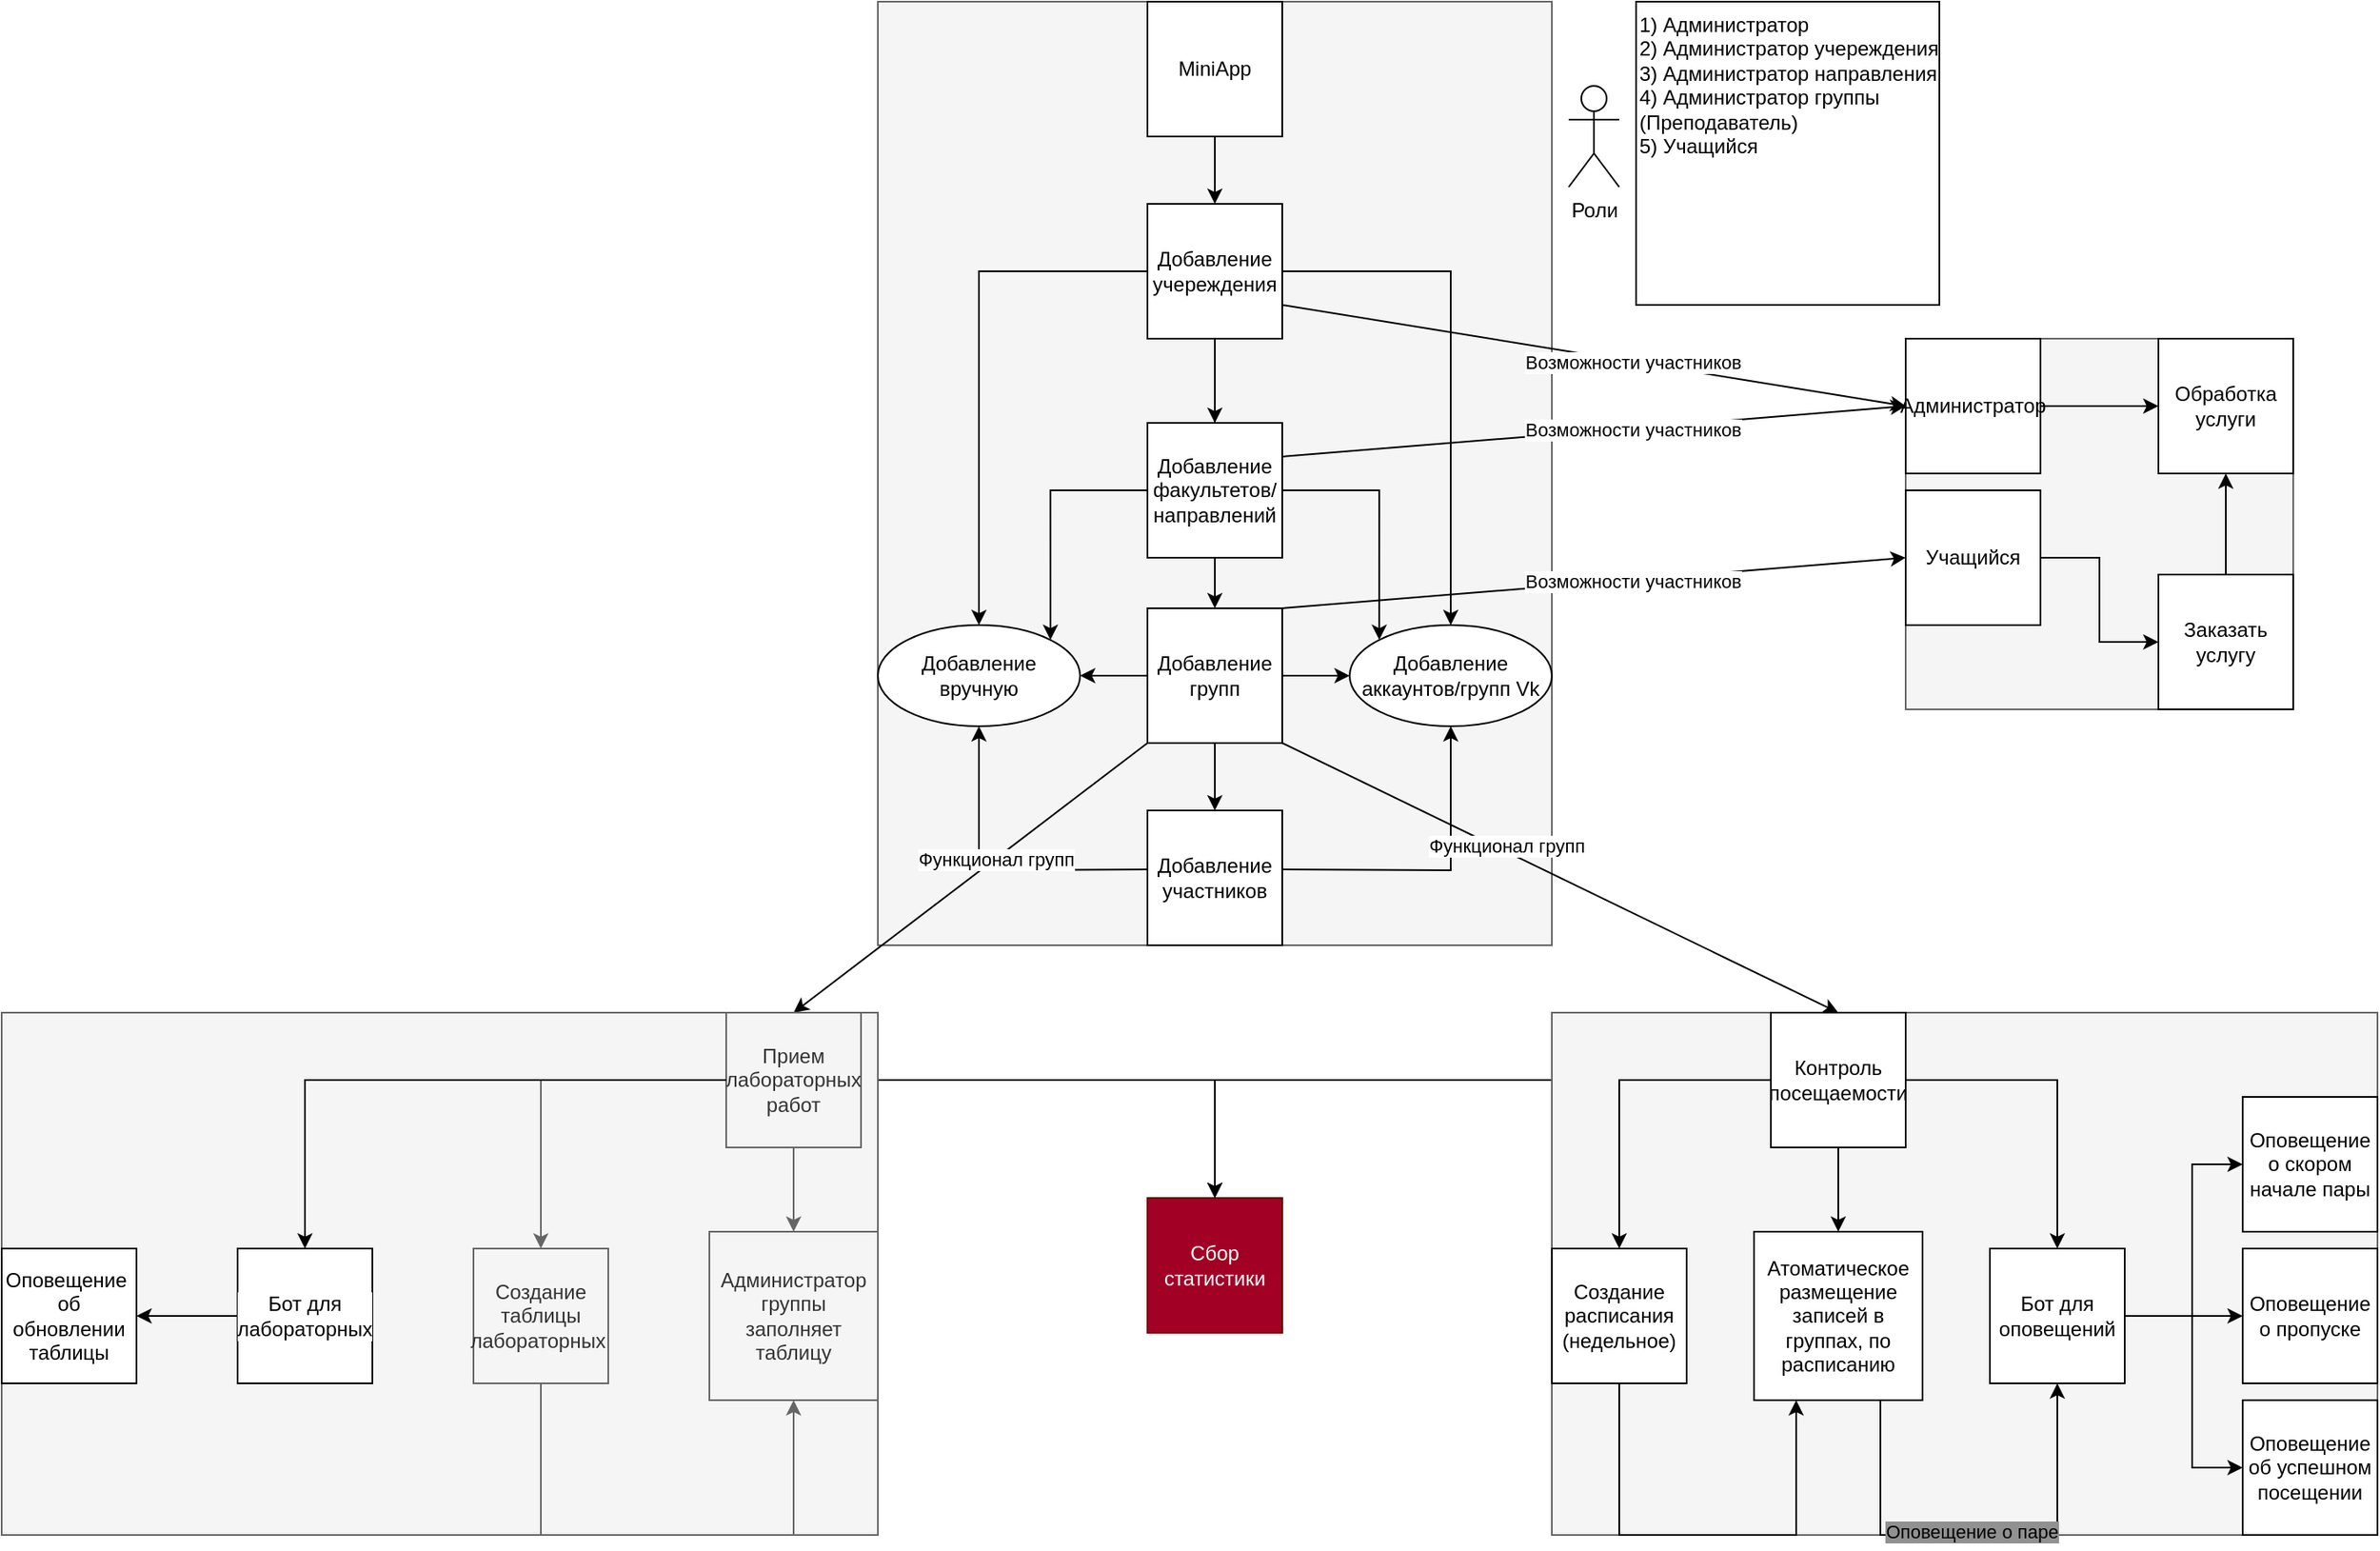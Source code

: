 <mxfile version="20.2.2" type="github">
  <diagram id="y2GmofHORTgDPPZw9UnF" name="Страница 1">
    <mxGraphModel dx="1083" dy="684" grid="1" gridSize="10" guides="1" tooltips="1" connect="1" arrows="1" fold="1" page="1" pageScale="1" pageWidth="2339" pageHeight="3300" math="0" shadow="0">
      <root>
        <mxCell id="0" />
        <mxCell id="1" parent="0" />
        <mxCell id="cjwO3AnnN_CwGR4ci8No-31" value="Роли" style="shape=umlActor;verticalLabelPosition=bottom;verticalAlign=top;html=1;outlineConnect=0;" parent="1" vertex="1">
          <mxGeometry x="1210" y="90" width="30" height="60" as="geometry" />
        </mxCell>
        <mxCell id="cjwO3AnnN_CwGR4ci8No-36" value="&lt;div style=&quot;&quot;&gt;&lt;span style=&quot;background-color: initial;&quot;&gt;1) Администратор&lt;/span&gt;&lt;/div&gt;&lt;div style=&quot;&quot;&gt;&lt;span style=&quot;background-color: initial;&quot;&gt;2) Администратор учереждения&lt;/span&gt;&lt;/div&gt;&lt;div style=&quot;&quot;&gt;&lt;span style=&quot;background-color: initial;&quot;&gt;3) Администратор направления&lt;/span&gt;&lt;/div&gt;&lt;div style=&quot;&quot;&gt;&lt;span style=&quot;background-color: initial;&quot;&gt;4) Администратор группы (Преподаватель)&lt;/span&gt;&lt;/div&gt;&lt;div style=&quot;&quot;&gt;&lt;span style=&quot;background-color: initial;&quot;&gt;5) Учащийся&lt;/span&gt;&lt;/div&gt;" style="whiteSpace=wrap;html=1;aspect=fixed;align=left;verticalAlign=top;" parent="1" vertex="1">
          <mxGeometry x="1250" y="40" width="180" height="180" as="geometry" />
        </mxCell>
        <mxCell id="cjwO3AnnN_CwGR4ci8No-59" value="" style="endArrow=classic;html=1;rounded=0;entryX=0.5;entryY=0;entryDx=0;entryDy=0;exitX=1;exitY=0.5;exitDx=0;exitDy=0;" parent="1" source="cjwO3AnnN_CwGR4ci8No-53" target="cjwO3AnnN_CwGR4ci8No-49" edge="1">
          <mxGeometry width="50" height="50" relative="1" as="geometry">
            <mxPoint x="830" y="790" as="sourcePoint" />
            <mxPoint x="880" y="740" as="targetPoint" />
            <Array as="points">
              <mxPoint x="1000" y="680" />
            </Array>
          </mxGeometry>
        </mxCell>
        <mxCell id="cjwO3AnnN_CwGR4ci8No-49" value="Сбор статистики" style="whiteSpace=wrap;html=1;aspect=fixed;labelBackgroundColor=none;fillColor=#a20025;fontColor=#ffffff;strokeColor=#6F0000;" parent="1" vertex="1">
          <mxGeometry x="960" y="750" width="80" height="80" as="geometry" />
        </mxCell>
        <mxCell id="cjwO3AnnN_CwGR4ci8No-50" value="" style="endArrow=classic;html=1;rounded=0;entryX=0.5;entryY=0;entryDx=0;entryDy=0;exitX=0;exitY=0.5;exitDx=0;exitDy=0;" parent="1" source="cjwO3AnnN_CwGR4ci8No-22" target="cjwO3AnnN_CwGR4ci8No-49" edge="1">
          <mxGeometry width="50" height="50" relative="1" as="geometry">
            <mxPoint x="1210" y="790" as="sourcePoint" />
            <mxPoint x="1260" y="740" as="targetPoint" />
            <Array as="points">
              <mxPoint x="1000" y="680" />
            </Array>
          </mxGeometry>
        </mxCell>
        <mxCell id="cjwO3AnnN_CwGR4ci8No-63" value="" style="group;fillColor=#f5f5f5;strokeColor=#666666;fontColor=#333333;" parent="1" vertex="1" connectable="0">
          <mxGeometry x="1200" y="640" width="490" height="310" as="geometry" />
        </mxCell>
        <mxCell id="cjwO3AnnN_CwGR4ci8No-22" value="Контроль посещаемости" style="whiteSpace=wrap;html=1;aspect=fixed;labelBackgroundColor=none;" parent="cjwO3AnnN_CwGR4ci8No-63" vertex="1">
          <mxGeometry x="130" width="80" height="80" as="geometry" />
        </mxCell>
        <mxCell id="cjwO3AnnN_CwGR4ci8No-25" value="Создание расписания (недельное)" style="whiteSpace=wrap;html=1;aspect=fixed;" parent="cjwO3AnnN_CwGR4ci8No-63" vertex="1">
          <mxGeometry y="140" width="80" height="80" as="geometry" />
        </mxCell>
        <mxCell id="cjwO3AnnN_CwGR4ci8No-26" value="" style="edgeStyle=orthogonalEdgeStyle;rounded=0;orthogonalLoop=1;jettySize=auto;html=1;" parent="cjwO3AnnN_CwGR4ci8No-63" source="cjwO3AnnN_CwGR4ci8No-22" target="cjwO3AnnN_CwGR4ci8No-25" edge="1">
          <mxGeometry relative="1" as="geometry" />
        </mxCell>
        <mxCell id="cjwO3AnnN_CwGR4ci8No-27" value="Бот для оповещений" style="whiteSpace=wrap;html=1;aspect=fixed;" parent="cjwO3AnnN_CwGR4ci8No-63" vertex="1">
          <mxGeometry x="260" y="140" width="80" height="80" as="geometry" />
        </mxCell>
        <mxCell id="cjwO3AnnN_CwGR4ci8No-28" value="" style="edgeStyle=orthogonalEdgeStyle;rounded=0;orthogonalLoop=1;jettySize=auto;html=1;" parent="cjwO3AnnN_CwGR4ci8No-63" source="cjwO3AnnN_CwGR4ci8No-22" target="cjwO3AnnN_CwGR4ci8No-27" edge="1">
          <mxGeometry relative="1" as="geometry" />
        </mxCell>
        <mxCell id="cjwO3AnnN_CwGR4ci8No-29" value="Атоматическое размещение записей в группах, по расписанию" style="whiteSpace=wrap;html=1;aspect=fixed;" parent="cjwO3AnnN_CwGR4ci8No-63" vertex="1">
          <mxGeometry x="120" y="130" width="100" height="100" as="geometry" />
        </mxCell>
        <mxCell id="cjwO3AnnN_CwGR4ci8No-30" value="" style="endArrow=classic;html=1;rounded=0;exitX=0.5;exitY=1;exitDx=0;exitDy=0;entryX=0.5;entryY=0;entryDx=0;entryDy=0;" parent="cjwO3AnnN_CwGR4ci8No-63" source="cjwO3AnnN_CwGR4ci8No-22" target="cjwO3AnnN_CwGR4ci8No-29" edge="1">
          <mxGeometry width="50" height="50" relative="1" as="geometry">
            <mxPoint x="90" y="210" as="sourcePoint" />
            <mxPoint x="140" y="160" as="targetPoint" />
          </mxGeometry>
        </mxCell>
        <mxCell id="cjwO3AnnN_CwGR4ci8No-39" value="Оповещение о скором начале пары" style="whiteSpace=wrap;html=1;aspect=fixed;" parent="cjwO3AnnN_CwGR4ci8No-63" vertex="1">
          <mxGeometry x="410" y="50" width="80" height="80" as="geometry" />
        </mxCell>
        <mxCell id="cjwO3AnnN_CwGR4ci8No-40" value="" style="edgeStyle=orthogonalEdgeStyle;rounded=0;orthogonalLoop=1;jettySize=auto;html=1;entryX=0;entryY=0.5;entryDx=0;entryDy=0;" parent="cjwO3AnnN_CwGR4ci8No-63" source="cjwO3AnnN_CwGR4ci8No-27" target="cjwO3AnnN_CwGR4ci8No-39" edge="1">
          <mxGeometry relative="1" as="geometry">
            <Array as="points">
              <mxPoint x="380" y="180" />
              <mxPoint x="380" y="90" />
            </Array>
          </mxGeometry>
        </mxCell>
        <mxCell id="cjwO3AnnN_CwGR4ci8No-41" value="Оповещение о пропуске" style="whiteSpace=wrap;html=1;aspect=fixed;" parent="cjwO3AnnN_CwGR4ci8No-63" vertex="1">
          <mxGeometry x="410" y="140" width="80" height="80" as="geometry" />
        </mxCell>
        <mxCell id="cjwO3AnnN_CwGR4ci8No-43" value="Оповещение об успешном посещении" style="whiteSpace=wrap;html=1;aspect=fixed;" parent="cjwO3AnnN_CwGR4ci8No-63" vertex="1">
          <mxGeometry x="410" y="230" width="80" height="80" as="geometry" />
        </mxCell>
        <mxCell id="cjwO3AnnN_CwGR4ci8No-42" value="" style="edgeStyle=orthogonalEdgeStyle;rounded=0;orthogonalLoop=1;jettySize=auto;html=1;" parent="cjwO3AnnN_CwGR4ci8No-63" source="cjwO3AnnN_CwGR4ci8No-27" target="cjwO3AnnN_CwGR4ci8No-41" edge="1">
          <mxGeometry relative="1" as="geometry" />
        </mxCell>
        <mxCell id="cjwO3AnnN_CwGR4ci8No-45" value="" style="endArrow=classic;html=1;rounded=0;exitX=0.75;exitY=1;exitDx=0;exitDy=0;entryX=0.5;entryY=1;entryDx=0;entryDy=0;" parent="cjwO3AnnN_CwGR4ci8No-63" source="cjwO3AnnN_CwGR4ci8No-29" target="cjwO3AnnN_CwGR4ci8No-27" edge="1">
          <mxGeometry width="50" height="50" relative="1" as="geometry">
            <mxPoint x="240" y="280" as="sourcePoint" />
            <mxPoint x="290" y="230" as="targetPoint" />
            <Array as="points">
              <mxPoint x="195" y="310" />
              <mxPoint x="300" y="310" />
            </Array>
          </mxGeometry>
        </mxCell>
        <mxCell id="cjwO3AnnN_CwGR4ci8No-46" value="Оповещение о паре" style="edgeLabel;html=1;align=center;verticalAlign=middle;resizable=0;points=[];labelBackgroundColor=#919191;" parent="cjwO3AnnN_CwGR4ci8No-45" vertex="1" connectable="0">
          <mxGeometry x="-0.026" y="2" relative="1" as="geometry">
            <mxPoint as="offset" />
          </mxGeometry>
        </mxCell>
        <mxCell id="cjwO3AnnN_CwGR4ci8No-44" value="" style="edgeStyle=orthogonalEdgeStyle;rounded=0;orthogonalLoop=1;jettySize=auto;html=1;entryX=0;entryY=0.5;entryDx=0;entryDy=0;" parent="cjwO3AnnN_CwGR4ci8No-63" source="cjwO3AnnN_CwGR4ci8No-27" target="cjwO3AnnN_CwGR4ci8No-43" edge="1">
          <mxGeometry relative="1" as="geometry">
            <Array as="points">
              <mxPoint x="380" y="180" />
              <mxPoint x="380" y="270" />
            </Array>
          </mxGeometry>
        </mxCell>
        <mxCell id="cjwO3AnnN_CwGR4ci8No-47" value="" style="endArrow=classic;html=1;rounded=0;exitX=0.5;exitY=1;exitDx=0;exitDy=0;entryX=0.25;entryY=1;entryDx=0;entryDy=0;" parent="cjwO3AnnN_CwGR4ci8No-63" source="cjwO3AnnN_CwGR4ci8No-25" target="cjwO3AnnN_CwGR4ci8No-29" edge="1">
          <mxGeometry width="50" height="50" relative="1" as="geometry">
            <mxPoint x="200" y="240" as="sourcePoint" />
            <mxPoint x="250" y="190" as="targetPoint" />
            <Array as="points">
              <mxPoint x="40" y="310" />
              <mxPoint x="145" y="310" />
            </Array>
          </mxGeometry>
        </mxCell>
        <mxCell id="cjwO3AnnN_CwGR4ci8No-65" value="" style="group;fillColor=#f5f5f5;fontColor=#333333;strokeColor=#666666;" parent="1" vertex="1" connectable="0">
          <mxGeometry x="800" y="40" width="400" height="560" as="geometry" />
        </mxCell>
        <mxCell id="cjwO3AnnN_CwGR4ci8No-1" value="MiniApp" style="whiteSpace=wrap;html=1;aspect=fixed;labelBackgroundColor=none;" parent="cjwO3AnnN_CwGR4ci8No-65" vertex="1">
          <mxGeometry x="160" width="80" height="80" as="geometry" />
        </mxCell>
        <mxCell id="cjwO3AnnN_CwGR4ci8No-6" value="" style="edgeStyle=orthogonalEdgeStyle;rounded=0;orthogonalLoop=1;jettySize=auto;html=1;startArrow=none;labelBackgroundColor=none;" parent="cjwO3AnnN_CwGR4ci8No-65" source="cjwO3AnnN_CwGR4ci8No-17" edge="1">
          <mxGeometry relative="1" as="geometry">
            <mxPoint x="200" y="250" as="targetPoint" />
            <Array as="points">
              <mxPoint x="200" y="220" />
              <mxPoint x="200" y="220" />
            </Array>
          </mxGeometry>
        </mxCell>
        <mxCell id="cjwO3AnnN_CwGR4ci8No-3" value="Добавление учереждения" style="whiteSpace=wrap;html=1;aspect=fixed;labelBackgroundColor=none;" parent="cjwO3AnnN_CwGR4ci8No-65" vertex="1">
          <mxGeometry x="160" y="120" width="80" height="80" as="geometry" />
        </mxCell>
        <mxCell id="cjwO3AnnN_CwGR4ci8No-4" value="" style="edgeStyle=orthogonalEdgeStyle;rounded=0;orthogonalLoop=1;jettySize=auto;html=1;labelBackgroundColor=none;" parent="cjwO3AnnN_CwGR4ci8No-65" source="cjwO3AnnN_CwGR4ci8No-1" target="cjwO3AnnN_CwGR4ci8No-3" edge="1">
          <mxGeometry relative="1" as="geometry" />
        </mxCell>
        <mxCell id="cjwO3AnnN_CwGR4ci8No-5" value="Добавление групп" style="whiteSpace=wrap;html=1;aspect=fixed;labelBackgroundColor=none;" parent="cjwO3AnnN_CwGR4ci8No-65" vertex="1">
          <mxGeometry x="160" y="360" width="80" height="80" as="geometry" />
        </mxCell>
        <mxCell id="cjwO3AnnN_CwGR4ci8No-10" value="" style="edgeStyle=orthogonalEdgeStyle;rounded=0;orthogonalLoop=1;jettySize=auto;html=1;labelBackgroundColor=none;" parent="cjwO3AnnN_CwGR4ci8No-65" target="cjwO3AnnN_CwGR4ci8No-9" edge="1">
          <mxGeometry relative="1" as="geometry">
            <mxPoint x="240" y="515" as="sourcePoint" />
          </mxGeometry>
        </mxCell>
        <mxCell id="cjwO3AnnN_CwGR4ci8No-16" style="edgeStyle=orthogonalEdgeStyle;rounded=0;orthogonalLoop=1;jettySize=auto;html=1;entryX=0.5;entryY=1;entryDx=0;entryDy=0;labelBackgroundColor=none;" parent="cjwO3AnnN_CwGR4ci8No-65" target="cjwO3AnnN_CwGR4ci8No-13" edge="1">
          <mxGeometry relative="1" as="geometry">
            <mxPoint x="160" y="515" as="sourcePoint" />
            <mxPoint x="40" y="430" as="targetPoint" />
          </mxGeometry>
        </mxCell>
        <mxCell id="cjwO3AnnN_CwGR4ci8No-7" value="Добавление участников" style="whiteSpace=wrap;html=1;aspect=fixed;labelBackgroundColor=none;" parent="cjwO3AnnN_CwGR4ci8No-65" vertex="1">
          <mxGeometry x="160" y="480" width="80" height="80" as="geometry" />
        </mxCell>
        <mxCell id="cjwO3AnnN_CwGR4ci8No-8" value="" style="edgeStyle=orthogonalEdgeStyle;rounded=0;orthogonalLoop=1;jettySize=auto;html=1;entryX=0.5;entryY=0;entryDx=0;entryDy=0;labelBackgroundColor=none;" parent="cjwO3AnnN_CwGR4ci8No-65" source="cjwO3AnnN_CwGR4ci8No-5" target="cjwO3AnnN_CwGR4ci8No-7" edge="1">
          <mxGeometry relative="1" as="geometry">
            <mxPoint x="200" y="475" as="targetPoint" />
          </mxGeometry>
        </mxCell>
        <mxCell id="cjwO3AnnN_CwGR4ci8No-9" value="Добавление аккаунтов/групп Vk" style="ellipse;whiteSpace=wrap;html=1;labelBackgroundColor=none;" parent="cjwO3AnnN_CwGR4ci8No-65" vertex="1">
          <mxGeometry x="280" y="370" width="120" height="60" as="geometry" />
        </mxCell>
        <mxCell id="cjwO3AnnN_CwGR4ci8No-12" style="edgeStyle=orthogonalEdgeStyle;rounded=0;orthogonalLoop=1;jettySize=auto;html=1;entryX=0.5;entryY=0;entryDx=0;entryDy=0;labelBackgroundColor=none;" parent="cjwO3AnnN_CwGR4ci8No-65" source="cjwO3AnnN_CwGR4ci8No-3" target="cjwO3AnnN_CwGR4ci8No-9" edge="1">
          <mxGeometry relative="1" as="geometry" />
        </mxCell>
        <mxCell id="cjwO3AnnN_CwGR4ci8No-11" style="edgeStyle=orthogonalEdgeStyle;rounded=0;orthogonalLoop=1;jettySize=auto;html=1;entryX=0;entryY=0.5;entryDx=0;entryDy=0;labelBackgroundColor=none;" parent="cjwO3AnnN_CwGR4ci8No-65" source="cjwO3AnnN_CwGR4ci8No-5" target="cjwO3AnnN_CwGR4ci8No-9" edge="1">
          <mxGeometry relative="1" as="geometry" />
        </mxCell>
        <mxCell id="cjwO3AnnN_CwGR4ci8No-13" value="Добавление вручную" style="ellipse;whiteSpace=wrap;html=1;labelBackgroundColor=none;" parent="cjwO3AnnN_CwGR4ci8No-65" vertex="1">
          <mxGeometry y="370" width="120" height="60" as="geometry" />
        </mxCell>
        <mxCell id="cjwO3AnnN_CwGR4ci8No-15" style="edgeStyle=orthogonalEdgeStyle;rounded=0;orthogonalLoop=1;jettySize=auto;html=1;entryX=0.5;entryY=0;entryDx=0;entryDy=0;labelBackgroundColor=none;" parent="cjwO3AnnN_CwGR4ci8No-65" source="cjwO3AnnN_CwGR4ci8No-3" target="cjwO3AnnN_CwGR4ci8No-13" edge="1">
          <mxGeometry relative="1" as="geometry" />
        </mxCell>
        <mxCell id="cjwO3AnnN_CwGR4ci8No-14" value="" style="edgeStyle=orthogonalEdgeStyle;rounded=0;orthogonalLoop=1;jettySize=auto;html=1;entryX=1;entryY=0.5;entryDx=0;entryDy=0;labelBackgroundColor=none;" parent="cjwO3AnnN_CwGR4ci8No-65" source="cjwO3AnnN_CwGR4ci8No-5" target="cjwO3AnnN_CwGR4ci8No-13" edge="1">
          <mxGeometry relative="1" as="geometry">
            <mxPoint x="100" y="400" as="targetPoint" />
          </mxGeometry>
        </mxCell>
        <mxCell id="cjwO3AnnN_CwGR4ci8No-19" style="edgeStyle=orthogonalEdgeStyle;rounded=0;orthogonalLoop=1;jettySize=auto;html=1;entryX=0.5;entryY=0;entryDx=0;entryDy=0;labelBackgroundColor=none;" parent="cjwO3AnnN_CwGR4ci8No-65" source="cjwO3AnnN_CwGR4ci8No-17" target="cjwO3AnnN_CwGR4ci8No-5" edge="1">
          <mxGeometry relative="1" as="geometry" />
        </mxCell>
        <mxCell id="cjwO3AnnN_CwGR4ci8No-20" style="edgeStyle=orthogonalEdgeStyle;rounded=0;orthogonalLoop=1;jettySize=auto;html=1;entryX=0;entryY=0;entryDx=0;entryDy=0;labelBackgroundColor=none;" parent="cjwO3AnnN_CwGR4ci8No-65" source="cjwO3AnnN_CwGR4ci8No-17" target="cjwO3AnnN_CwGR4ci8No-9" edge="1">
          <mxGeometry relative="1" as="geometry" />
        </mxCell>
        <mxCell id="cjwO3AnnN_CwGR4ci8No-21" style="edgeStyle=orthogonalEdgeStyle;rounded=0;orthogonalLoop=1;jettySize=auto;html=1;entryX=1;entryY=0;entryDx=0;entryDy=0;labelBackgroundColor=none;" parent="cjwO3AnnN_CwGR4ci8No-65" source="cjwO3AnnN_CwGR4ci8No-17" target="cjwO3AnnN_CwGR4ci8No-13" edge="1">
          <mxGeometry relative="1" as="geometry" />
        </mxCell>
        <mxCell id="cjwO3AnnN_CwGR4ci8No-17" value="Добавление факультетов/направлений" style="whiteSpace=wrap;html=1;aspect=fixed;labelBackgroundColor=none;" parent="cjwO3AnnN_CwGR4ci8No-65" vertex="1">
          <mxGeometry x="160" y="250" width="80" height="80" as="geometry" />
        </mxCell>
        <mxCell id="cjwO3AnnN_CwGR4ci8No-18" value="" style="edgeStyle=orthogonalEdgeStyle;rounded=0;orthogonalLoop=1;jettySize=auto;html=1;endArrow=none;labelBackgroundColor=none;" parent="cjwO3AnnN_CwGR4ci8No-65" source="cjwO3AnnN_CwGR4ci8No-3" edge="1">
          <mxGeometry relative="1" as="geometry">
            <mxPoint x="200" y="200" as="sourcePoint" />
            <mxPoint x="200" y="250" as="targetPoint" />
            <Array as="points" />
          </mxGeometry>
        </mxCell>
        <mxCell id="cjwO3AnnN_CwGR4ci8No-24" value="" style="endArrow=classic;html=1;rounded=0;exitX=1;exitY=1;exitDx=0;exitDy=0;entryX=0.5;entryY=0;entryDx=0;entryDy=0;" parent="1" source="cjwO3AnnN_CwGR4ci8No-5" target="cjwO3AnnN_CwGR4ci8No-22" edge="1">
          <mxGeometry width="50" height="50" relative="1" as="geometry">
            <mxPoint x="1140" y="430" as="sourcePoint" />
            <mxPoint x="1190" y="380" as="targetPoint" />
            <Array as="points" />
          </mxGeometry>
        </mxCell>
        <mxCell id="cjwO3AnnN_CwGR4ci8No-38" value="Функционал групп" style="edgeLabel;html=1;align=center;verticalAlign=middle;resizable=0;points=[];labelBackgroundColor=default;" parent="cjwO3AnnN_CwGR4ci8No-24" vertex="1" connectable="0">
          <mxGeometry x="-0.203" y="3" relative="1" as="geometry">
            <mxPoint as="offset" />
          </mxGeometry>
        </mxCell>
        <mxCell id="cjwO3AnnN_CwGR4ci8No-55" value="" style="endArrow=classic;html=1;rounded=0;exitX=0;exitY=1;exitDx=0;exitDy=0;entryX=0.5;entryY=0;entryDx=0;entryDy=0;" parent="1" source="cjwO3AnnN_CwGR4ci8No-5" target="cjwO3AnnN_CwGR4ci8No-53" edge="1">
          <mxGeometry width="50" height="50" relative="1" as="geometry">
            <mxPoint x="1050" y="690" as="sourcePoint" />
            <mxPoint x="1100" y="640" as="targetPoint" />
          </mxGeometry>
        </mxCell>
        <mxCell id="cjwO3AnnN_CwGR4ci8No-56" value="&lt;span style=&quot;&quot;&gt;Функционал групп&lt;/span&gt;" style="edgeLabel;html=1;align=center;verticalAlign=middle;resizable=0;points=[];labelBackgroundColor=default;" parent="cjwO3AnnN_CwGR4ci8No-55" vertex="1" connectable="0">
          <mxGeometry x="-0.137" y="-1" relative="1" as="geometry">
            <mxPoint x="1" as="offset" />
          </mxGeometry>
        </mxCell>
        <mxCell id="cjwO3AnnN_CwGR4ci8No-70" value="" style="group;fillColor=#f5f5f5;fontColor=#333333;strokeColor=#666666;" parent="1" vertex="1" connectable="0">
          <mxGeometry x="280" y="640" width="520" height="310" as="geometry" />
        </mxCell>
        <mxCell id="cjwO3AnnN_CwGR4ci8No-66" value="Бот для лабораторных" style="whiteSpace=wrap;html=1;aspect=fixed;labelBackgroundColor=default;" parent="cjwO3AnnN_CwGR4ci8No-70" vertex="1">
          <mxGeometry x="140" y="140" width="80" height="80" as="geometry" />
        </mxCell>
        <mxCell id="cjwO3AnnN_CwGR4ci8No-53" value="Прием лабораторных работ" style="whiteSpace=wrap;html=1;aspect=fixed;labelBackgroundColor=none;fillColor=#f5f5f5;fontColor=#333333;strokeColor=#666666;" parent="cjwO3AnnN_CwGR4ci8No-70" vertex="1">
          <mxGeometry x="430" width="80" height="80" as="geometry" />
        </mxCell>
        <mxCell id="cjwO3AnnN_CwGR4ci8No-57" value="Создание таблицы лабораторных&amp;nbsp;" style="whiteSpace=wrap;html=1;aspect=fixed;labelBackgroundColor=none;fillColor=#f5f5f5;fontColor=#333333;strokeColor=#666666;" parent="cjwO3AnnN_CwGR4ci8No-70" vertex="1">
          <mxGeometry x="280" y="140" width="80" height="80" as="geometry" />
        </mxCell>
        <mxCell id="cjwO3AnnN_CwGR4ci8No-58" value="" style="endArrow=classic;html=1;rounded=0;exitX=0;exitY=0.5;exitDx=0;exitDy=0;entryX=0.5;entryY=0;entryDx=0;entryDy=0;fillColor=#f5f5f5;strokeColor=#666666;" parent="cjwO3AnnN_CwGR4ci8No-70" source="cjwO3AnnN_CwGR4ci8No-53" target="cjwO3AnnN_CwGR4ci8No-57" edge="1">
          <mxGeometry width="50" height="50" relative="1" as="geometry">
            <mxPoint x="660" y="190" as="sourcePoint" />
            <mxPoint x="710" y="140" as="targetPoint" />
            <Array as="points">
              <mxPoint x="320" y="40" />
            </Array>
          </mxGeometry>
        </mxCell>
        <mxCell id="cjwO3AnnN_CwGR4ci8No-60" value="Администратор группы заполняет таблицу" style="whiteSpace=wrap;html=1;aspect=fixed;labelBackgroundColor=none;fillColor=#f5f5f5;fontColor=#333333;strokeColor=#666666;" parent="cjwO3AnnN_CwGR4ci8No-70" vertex="1">
          <mxGeometry x="420" y="130" width="100" height="100" as="geometry" />
        </mxCell>
        <mxCell id="cjwO3AnnN_CwGR4ci8No-61" value="" style="endArrow=classic;html=1;rounded=0;exitX=0.5;exitY=1;exitDx=0;exitDy=0;entryX=0.5;entryY=0;entryDx=0;entryDy=0;fillColor=#f5f5f5;strokeColor=#666666;" parent="cjwO3AnnN_CwGR4ci8No-70" source="cjwO3AnnN_CwGR4ci8No-53" target="cjwO3AnnN_CwGR4ci8No-60" edge="1">
          <mxGeometry width="50" height="50" relative="1" as="geometry">
            <mxPoint x="510" y="150" as="sourcePoint" />
            <mxPoint x="560" y="100" as="targetPoint" />
          </mxGeometry>
        </mxCell>
        <mxCell id="cjwO3AnnN_CwGR4ci8No-62" value="" style="endArrow=classic;html=1;rounded=0;exitX=0.5;exitY=1;exitDx=0;exitDy=0;entryX=0.5;entryY=1;entryDx=0;entryDy=0;fillColor=#f5f5f5;strokeColor=#666666;" parent="cjwO3AnnN_CwGR4ci8No-70" source="cjwO3AnnN_CwGR4ci8No-57" target="cjwO3AnnN_CwGR4ci8No-60" edge="1">
          <mxGeometry width="50" height="50" relative="1" as="geometry">
            <mxPoint x="510" y="240" as="sourcePoint" />
            <mxPoint x="560" y="190" as="targetPoint" />
            <Array as="points">
              <mxPoint x="320" y="310" />
              <mxPoint x="470" y="310" />
            </Array>
          </mxGeometry>
        </mxCell>
        <mxCell id="cjwO3AnnN_CwGR4ci8No-67" value="" style="endArrow=classic;html=1;rounded=0;labelBackgroundColor=none;entryX=0.5;entryY=0;entryDx=0;entryDy=0;exitX=0;exitY=0.5;exitDx=0;exitDy=0;" parent="cjwO3AnnN_CwGR4ci8No-70" source="cjwO3AnnN_CwGR4ci8No-53" target="cjwO3AnnN_CwGR4ci8No-66" edge="1">
          <mxGeometry width="50" height="50" relative="1" as="geometry">
            <mxPoint x="310" y="180" as="sourcePoint" />
            <mxPoint x="360" y="130" as="targetPoint" />
            <Array as="points">
              <mxPoint x="180" y="40" />
            </Array>
          </mxGeometry>
        </mxCell>
        <mxCell id="cjwO3AnnN_CwGR4ci8No-68" value="Оповещение&amp;nbsp; об обновлении таблицы" style="whiteSpace=wrap;html=1;aspect=fixed;labelBackgroundColor=default;" parent="cjwO3AnnN_CwGR4ci8No-70" vertex="1">
          <mxGeometry y="140" width="80" height="80" as="geometry" />
        </mxCell>
        <mxCell id="cjwO3AnnN_CwGR4ci8No-69" value="" style="edgeStyle=orthogonalEdgeStyle;rounded=0;orthogonalLoop=1;jettySize=auto;html=1;labelBackgroundColor=none;" parent="cjwO3AnnN_CwGR4ci8No-70" source="cjwO3AnnN_CwGR4ci8No-66" target="cjwO3AnnN_CwGR4ci8No-68" edge="1">
          <mxGeometry relative="1" as="geometry" />
        </mxCell>
        <mxCell id="YVYUYZ47iRVSKx7j9yiK-1" value="" style="endArrow=classic;html=1;rounded=0;exitX=1;exitY=0;exitDx=0;exitDy=0;entryX=0;entryY=0.5;entryDx=0;entryDy=0;" edge="1" parent="1" source="cjwO3AnnN_CwGR4ci8No-5" target="YVYUYZ47iRVSKx7j9yiK-2">
          <mxGeometry width="50" height="50" relative="1" as="geometry">
            <mxPoint x="1450" y="480" as="sourcePoint" />
            <mxPoint x="1660" y="190" as="targetPoint" />
          </mxGeometry>
        </mxCell>
        <mxCell id="YVYUYZ47iRVSKx7j9yiK-3" value="Возможности участников" style="edgeLabel;html=1;align=center;verticalAlign=middle;resizable=0;points=[];" vertex="1" connectable="0" parent="YVYUYZ47iRVSKx7j9yiK-1">
          <mxGeometry x="0.116" relative="1" as="geometry">
            <mxPoint x="1" as="offset" />
          </mxGeometry>
        </mxCell>
        <mxCell id="YVYUYZ47iRVSKx7j9yiK-6" value="" style="endArrow=classic;html=1;rounded=0;exitX=1;exitY=0.25;exitDx=0;exitDy=0;entryX=0;entryY=0.5;entryDx=0;entryDy=0;" edge="1" parent="1" source="cjwO3AnnN_CwGR4ci8No-17" target="YVYUYZ47iRVSKx7j9yiK-8">
          <mxGeometry width="50" height="50" relative="1" as="geometry">
            <mxPoint x="1050" y="320" as="sourcePoint" />
            <mxPoint x="1390" y="280" as="targetPoint" />
          </mxGeometry>
        </mxCell>
        <mxCell id="YVYUYZ47iRVSKx7j9yiK-7" value="Возможности участников" style="edgeLabel;html=1;align=center;verticalAlign=middle;resizable=0;points=[];" vertex="1" connectable="0" parent="YVYUYZ47iRVSKx7j9yiK-6">
          <mxGeometry x="0.116" relative="1" as="geometry">
            <mxPoint x="1" as="offset" />
          </mxGeometry>
        </mxCell>
        <mxCell id="YVYUYZ47iRVSKx7j9yiK-9" value="" style="endArrow=classic;html=1;rounded=0;exitX=1;exitY=0.75;exitDx=0;exitDy=0;entryX=0;entryY=0.5;entryDx=0;entryDy=0;" edge="1" parent="1" source="cjwO3AnnN_CwGR4ci8No-3" target="YVYUYZ47iRVSKx7j9yiK-8">
          <mxGeometry width="50" height="50" relative="1" as="geometry">
            <mxPoint x="1050" y="320" as="sourcePoint" />
            <mxPoint x="1420" y="290" as="targetPoint" />
          </mxGeometry>
        </mxCell>
        <mxCell id="YVYUYZ47iRVSKx7j9yiK-10" value="Возможности участников" style="edgeLabel;html=1;align=center;verticalAlign=middle;resizable=0;points=[];" vertex="1" connectable="0" parent="YVYUYZ47iRVSKx7j9yiK-9">
          <mxGeometry x="0.116" relative="1" as="geometry">
            <mxPoint x="1" as="offset" />
          </mxGeometry>
        </mxCell>
        <mxCell id="YVYUYZ47iRVSKx7j9yiK-14" value="" style="group;fillColor=#f5f5f5;fontColor=#333333;strokeColor=#666666;" vertex="1" connectable="0" parent="1">
          <mxGeometry x="1410" y="240" width="230" height="220" as="geometry" />
        </mxCell>
        <mxCell id="YVYUYZ47iRVSKx7j9yiK-2" value="Учащийся" style="whiteSpace=wrap;html=1;aspect=fixed;" vertex="1" parent="YVYUYZ47iRVSKx7j9yiK-14">
          <mxGeometry y="90" width="80" height="80" as="geometry" />
        </mxCell>
        <mxCell id="YVYUYZ47iRVSKx7j9yiK-4" value="Заказать услугу" style="whiteSpace=wrap;html=1;aspect=fixed;" vertex="1" parent="YVYUYZ47iRVSKx7j9yiK-14">
          <mxGeometry x="150" y="140" width="80" height="80" as="geometry" />
        </mxCell>
        <mxCell id="YVYUYZ47iRVSKx7j9yiK-5" value="" style="edgeStyle=orthogonalEdgeStyle;rounded=0;orthogonalLoop=1;jettySize=auto;html=1;" edge="1" parent="YVYUYZ47iRVSKx7j9yiK-14" source="YVYUYZ47iRVSKx7j9yiK-2" target="YVYUYZ47iRVSKx7j9yiK-4">
          <mxGeometry relative="1" as="geometry" />
        </mxCell>
        <mxCell id="YVYUYZ47iRVSKx7j9yiK-8" value="Администратор" style="whiteSpace=wrap;html=1;aspect=fixed;" vertex="1" parent="YVYUYZ47iRVSKx7j9yiK-14">
          <mxGeometry width="80" height="80" as="geometry" />
        </mxCell>
        <mxCell id="YVYUYZ47iRVSKx7j9yiK-11" value="Обработка услуги" style="whiteSpace=wrap;html=1;aspect=fixed;" vertex="1" parent="YVYUYZ47iRVSKx7j9yiK-14">
          <mxGeometry x="150" width="80" height="80" as="geometry" />
        </mxCell>
        <mxCell id="YVYUYZ47iRVSKx7j9yiK-12" value="" style="edgeStyle=orthogonalEdgeStyle;rounded=0;orthogonalLoop=1;jettySize=auto;html=1;" edge="1" parent="YVYUYZ47iRVSKx7j9yiK-14" source="YVYUYZ47iRVSKx7j9yiK-8" target="YVYUYZ47iRVSKx7j9yiK-11">
          <mxGeometry relative="1" as="geometry" />
        </mxCell>
        <mxCell id="YVYUYZ47iRVSKx7j9yiK-13" value="" style="endArrow=classic;html=1;rounded=0;entryX=0.5;entryY=1;entryDx=0;entryDy=0;exitX=0.5;exitY=0;exitDx=0;exitDy=0;" edge="1" parent="YVYUYZ47iRVSKx7j9yiK-14" source="YVYUYZ47iRVSKx7j9yiK-4" target="YVYUYZ47iRVSKx7j9yiK-11">
          <mxGeometry width="50" height="50" relative="1" as="geometry">
            <mxPoint x="10" y="110" as="sourcePoint" />
            <mxPoint x="60" y="60" as="targetPoint" />
          </mxGeometry>
        </mxCell>
      </root>
    </mxGraphModel>
  </diagram>
</mxfile>
